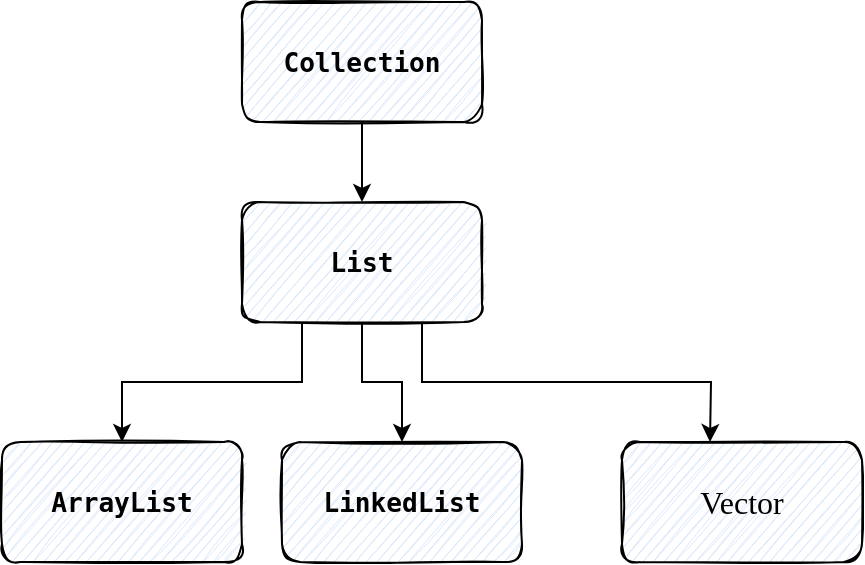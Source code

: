 <mxfile version="16.2.7" type="github">
  <diagram id="m6vKuoDx6NSBD8o1pK7G" name="第 1 页">
    <mxGraphModel dx="741" dy="378" grid="1" gridSize="10" guides="1" tooltips="1" connect="1" arrows="1" fold="1" page="1" pageScale="1" pageWidth="827" pageHeight="1169" math="0" shadow="0">
      <root>
        <mxCell id="0" />
        <mxCell id="1" parent="0" />
        <mxCell id="uf2cd7WZbSiz6gW41raA-3" style="edgeStyle=orthogonalEdgeStyle;rounded=0;orthogonalLoop=1;jettySize=auto;html=1;exitX=0.5;exitY=1;exitDx=0;exitDy=0;entryX=0.5;entryY=0;entryDx=0;entryDy=0;fontColor=#000000;" edge="1" parent="1" source="uf2cd7WZbSiz6gW41raA-1" target="uf2cd7WZbSiz6gW41raA-2">
          <mxGeometry relative="1" as="geometry" />
        </mxCell>
        <mxCell id="uf2cd7WZbSiz6gW41raA-1" value="&lt;pre style=&quot;font-family: &amp;#34;jetbrains mono&amp;#34; , monospace ; font-size: 9.8pt&quot;&gt;&lt;b&gt;Collection&lt;/b&gt;&lt;/pre&gt;" style="rounded=1;whiteSpace=wrap;html=1;fillColor=#dae8fc;strokeColor=#000000;gradientColor=none;sketch=1;shadow=0;glass=0;" vertex="1" parent="1">
          <mxGeometry x="320" y="180" width="120" height="60" as="geometry" />
        </mxCell>
        <mxCell id="uf2cd7WZbSiz6gW41raA-7" style="edgeStyle=orthogonalEdgeStyle;rounded=0;orthogonalLoop=1;jettySize=auto;html=1;exitX=0.25;exitY=1;exitDx=0;exitDy=0;entryX=0.5;entryY=0;entryDx=0;entryDy=0;fontColor=#000000;" edge="1" parent="1" source="uf2cd7WZbSiz6gW41raA-2" target="uf2cd7WZbSiz6gW41raA-4">
          <mxGeometry relative="1" as="geometry" />
        </mxCell>
        <mxCell id="uf2cd7WZbSiz6gW41raA-8" style="edgeStyle=orthogonalEdgeStyle;rounded=0;orthogonalLoop=1;jettySize=auto;html=1;exitX=0.5;exitY=1;exitDx=0;exitDy=0;fontColor=#000000;" edge="1" parent="1" source="uf2cd7WZbSiz6gW41raA-2" target="uf2cd7WZbSiz6gW41raA-5">
          <mxGeometry relative="1" as="geometry" />
        </mxCell>
        <mxCell id="uf2cd7WZbSiz6gW41raA-2" value="&lt;pre style=&quot;font-family: &amp;#34;jetbrains mono&amp;#34; , monospace ; font-size: 9.8pt&quot;&gt;&lt;b&gt;List&lt;/b&gt;&lt;/pre&gt;" style="rounded=1;whiteSpace=wrap;html=1;fillColor=#dae8fc;strokeColor=#000000;gradientColor=none;sketch=1;shadow=0;glass=0;" vertex="1" parent="1">
          <mxGeometry x="320" y="280" width="120" height="60" as="geometry" />
        </mxCell>
        <mxCell id="uf2cd7WZbSiz6gW41raA-4" value="&lt;pre style=&quot;font-family: &amp;#34;jetbrains mono&amp;#34; , monospace ; font-size: 9.8pt&quot;&gt;&lt;b&gt;ArrayList&lt;/b&gt;&lt;/pre&gt;" style="rounded=1;whiteSpace=wrap;html=1;fillColor=#dae8fc;strokeColor=#000000;gradientColor=none;sketch=1;shadow=0;glass=0;" vertex="1" parent="1">
          <mxGeometry x="200" y="400" width="120" height="60" as="geometry" />
        </mxCell>
        <mxCell id="uf2cd7WZbSiz6gW41raA-5" value="&lt;pre style=&quot;font-family: &amp;#34;jetbrains mono&amp;#34; , monospace ; font-size: 9.8pt&quot;&gt;&lt;b&gt;LinkedList&lt;/b&gt;&lt;/pre&gt;" style="rounded=1;whiteSpace=wrap;html=1;fillColor=#dae8fc;strokeColor=#000000;gradientColor=none;sketch=1;shadow=0;glass=0;" vertex="1" parent="1">
          <mxGeometry x="340" y="400" width="120" height="60" as="geometry" />
        </mxCell>
        <mxCell id="uf2cd7WZbSiz6gW41raA-6" value="&lt;span style=&quot;font-family: &amp;#34;pt serif&amp;#34; , &amp;#34;times new roman&amp;#34; , &amp;#34;times&amp;#34; , serif ; font-size: 16px&quot;&gt;Vector&lt;/span&gt;" style="rounded=1;whiteSpace=wrap;html=1;fillColor=#dae8fc;strokeColor=#000000;gradientColor=none;sketch=1;shadow=0;glass=0;" vertex="1" parent="1">
          <mxGeometry x="510" y="400" width="120" height="60" as="geometry" />
        </mxCell>
        <mxCell id="uf2cd7WZbSiz6gW41raA-9" style="edgeStyle=orthogonalEdgeStyle;rounded=0;orthogonalLoop=1;jettySize=auto;html=1;exitX=0.75;exitY=1;exitDx=0;exitDy=0;fontColor=#000000;" edge="1" parent="1" source="uf2cd7WZbSiz6gW41raA-2">
          <mxGeometry relative="1" as="geometry">
            <mxPoint x="520" y="340" as="sourcePoint" />
            <mxPoint x="554" y="400" as="targetPoint" />
          </mxGeometry>
        </mxCell>
      </root>
    </mxGraphModel>
  </diagram>
</mxfile>
